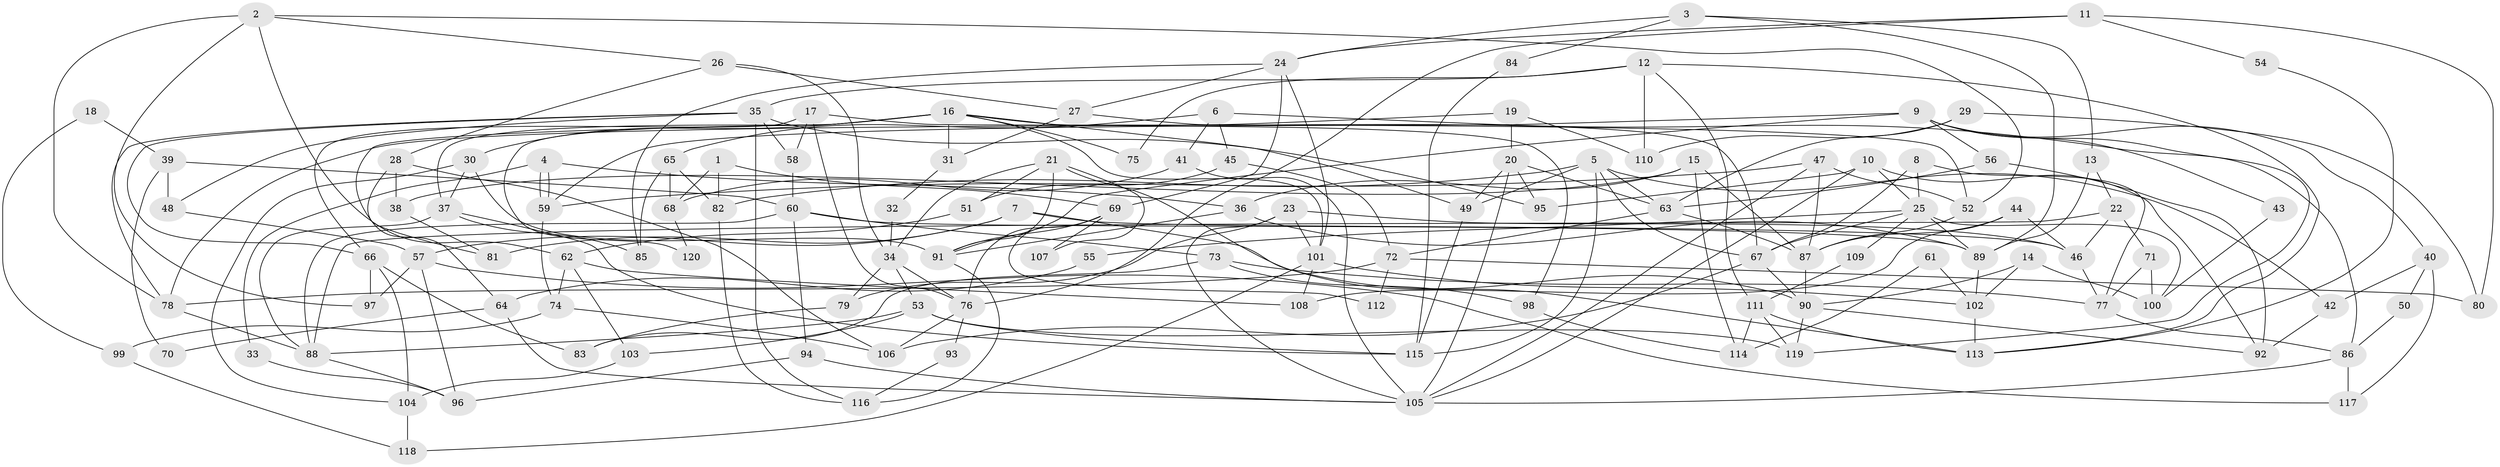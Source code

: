 // coarse degree distribution, {5: 0.11666666666666667, 14: 0.016666666666666666, 4: 0.21666666666666667, 12: 0.05, 10: 0.03333333333333333, 3: 0.2, 11: 0.016666666666666666, 7: 0.03333333333333333, 6: 0.11666666666666667, 8: 0.08333333333333333, 15: 0.03333333333333333, 2: 0.08333333333333333}
// Generated by graph-tools (version 1.1) at 2025/18/03/04/25 18:18:44]
// undirected, 120 vertices, 240 edges
graph export_dot {
graph [start="1"]
  node [color=gray90,style=filled];
  1;
  2;
  3;
  4;
  5;
  6;
  7;
  8;
  9;
  10;
  11;
  12;
  13;
  14;
  15;
  16;
  17;
  18;
  19;
  20;
  21;
  22;
  23;
  24;
  25;
  26;
  27;
  28;
  29;
  30;
  31;
  32;
  33;
  34;
  35;
  36;
  37;
  38;
  39;
  40;
  41;
  42;
  43;
  44;
  45;
  46;
  47;
  48;
  49;
  50;
  51;
  52;
  53;
  54;
  55;
  56;
  57;
  58;
  59;
  60;
  61;
  62;
  63;
  64;
  65;
  66;
  67;
  68;
  69;
  70;
  71;
  72;
  73;
  74;
  75;
  76;
  77;
  78;
  79;
  80;
  81;
  82;
  83;
  84;
  85;
  86;
  87;
  88;
  89;
  90;
  91;
  92;
  93;
  94;
  95;
  96;
  97;
  98;
  99;
  100;
  101;
  102;
  103;
  104;
  105;
  106;
  107;
  108;
  109;
  110;
  111;
  112;
  113;
  114;
  115;
  116;
  117;
  118;
  119;
  120;
  1 -- 82;
  1 -- 68;
  1 -- 69;
  2 -- 52;
  2 -- 62;
  2 -- 26;
  2 -- 78;
  2 -- 97;
  3 -- 89;
  3 -- 13;
  3 -- 24;
  3 -- 84;
  4 -- 36;
  4 -- 59;
  4 -- 59;
  4 -- 33;
  5 -- 115;
  5 -- 82;
  5 -- 42;
  5 -- 49;
  5 -- 63;
  5 -- 67;
  6 -- 45;
  6 -- 86;
  6 -- 41;
  6 -- 65;
  7 -- 81;
  7 -- 90;
  7 -- 46;
  7 -- 57;
  8 -- 67;
  8 -- 77;
  8 -- 25;
  9 -- 91;
  9 -- 59;
  9 -- 40;
  9 -- 43;
  9 -- 56;
  9 -- 119;
  10 -- 25;
  10 -- 92;
  10 -- 95;
  10 -- 105;
  11 -- 76;
  11 -- 24;
  11 -- 54;
  11 -- 80;
  12 -- 110;
  12 -- 35;
  12 -- 75;
  12 -- 111;
  12 -- 113;
  13 -- 22;
  13 -- 89;
  14 -- 90;
  14 -- 100;
  14 -- 102;
  15 -- 114;
  15 -- 36;
  15 -- 38;
  15 -- 87;
  16 -- 101;
  16 -- 49;
  16 -- 30;
  16 -- 31;
  16 -- 37;
  16 -- 75;
  16 -- 81;
  16 -- 98;
  16 -- 120;
  17 -- 52;
  17 -- 66;
  17 -- 58;
  17 -- 76;
  18 -- 39;
  18 -- 99;
  19 -- 20;
  19 -- 78;
  19 -- 110;
  20 -- 105;
  20 -- 63;
  20 -- 49;
  20 -- 95;
  21 -- 91;
  21 -- 34;
  21 -- 51;
  21 -- 107;
  21 -- 113;
  22 -- 88;
  22 -- 46;
  22 -- 71;
  23 -- 105;
  23 -- 101;
  23 -- 46;
  23 -- 79;
  24 -- 27;
  24 -- 69;
  24 -- 85;
  24 -- 101;
  25 -- 67;
  25 -- 55;
  25 -- 89;
  25 -- 100;
  25 -- 109;
  26 -- 34;
  26 -- 27;
  26 -- 28;
  27 -- 67;
  27 -- 31;
  28 -- 106;
  28 -- 38;
  28 -- 64;
  29 -- 63;
  29 -- 80;
  29 -- 110;
  30 -- 37;
  30 -- 91;
  30 -- 104;
  31 -- 32;
  32 -- 34;
  33 -- 96;
  34 -- 53;
  34 -- 76;
  34 -- 79;
  35 -- 78;
  35 -- 95;
  35 -- 48;
  35 -- 58;
  35 -- 66;
  35 -- 116;
  36 -- 89;
  36 -- 91;
  37 -- 115;
  37 -- 85;
  37 -- 88;
  38 -- 81;
  39 -- 60;
  39 -- 48;
  39 -- 70;
  40 -- 42;
  40 -- 50;
  40 -- 117;
  41 -- 105;
  41 -- 68;
  42 -- 92;
  43 -- 100;
  44 -- 108;
  44 -- 46;
  44 -- 87;
  45 -- 72;
  45 -- 51;
  46 -- 77;
  47 -- 87;
  47 -- 105;
  47 -- 52;
  47 -- 59;
  48 -- 57;
  49 -- 115;
  50 -- 86;
  51 -- 62;
  52 -- 87;
  53 -- 119;
  53 -- 88;
  53 -- 103;
  53 -- 115;
  54 -- 113;
  55 -- 64;
  56 -- 63;
  56 -- 92;
  57 -- 117;
  57 -- 96;
  57 -- 97;
  58 -- 60;
  59 -- 74;
  60 -- 89;
  60 -- 73;
  60 -- 88;
  60 -- 94;
  61 -- 102;
  61 -- 114;
  62 -- 103;
  62 -- 74;
  62 -- 108;
  63 -- 87;
  63 -- 72;
  64 -- 105;
  64 -- 70;
  65 -- 85;
  65 -- 68;
  65 -- 82;
  66 -- 97;
  66 -- 83;
  66 -- 104;
  67 -- 90;
  67 -- 106;
  68 -- 120;
  69 -- 76;
  69 -- 91;
  69 -- 107;
  69 -- 112;
  71 -- 77;
  71 -- 100;
  72 -- 78;
  72 -- 80;
  72 -- 112;
  73 -- 83;
  73 -- 77;
  73 -- 98;
  74 -- 106;
  74 -- 99;
  76 -- 93;
  76 -- 106;
  77 -- 86;
  78 -- 88;
  79 -- 83;
  82 -- 116;
  84 -- 115;
  86 -- 105;
  86 -- 117;
  87 -- 90;
  88 -- 96;
  89 -- 102;
  90 -- 119;
  90 -- 92;
  91 -- 116;
  93 -- 116;
  94 -- 96;
  94 -- 105;
  98 -- 114;
  99 -- 118;
  101 -- 102;
  101 -- 108;
  101 -- 118;
  102 -- 113;
  103 -- 104;
  104 -- 118;
  109 -- 111;
  111 -- 113;
  111 -- 114;
  111 -- 119;
}
